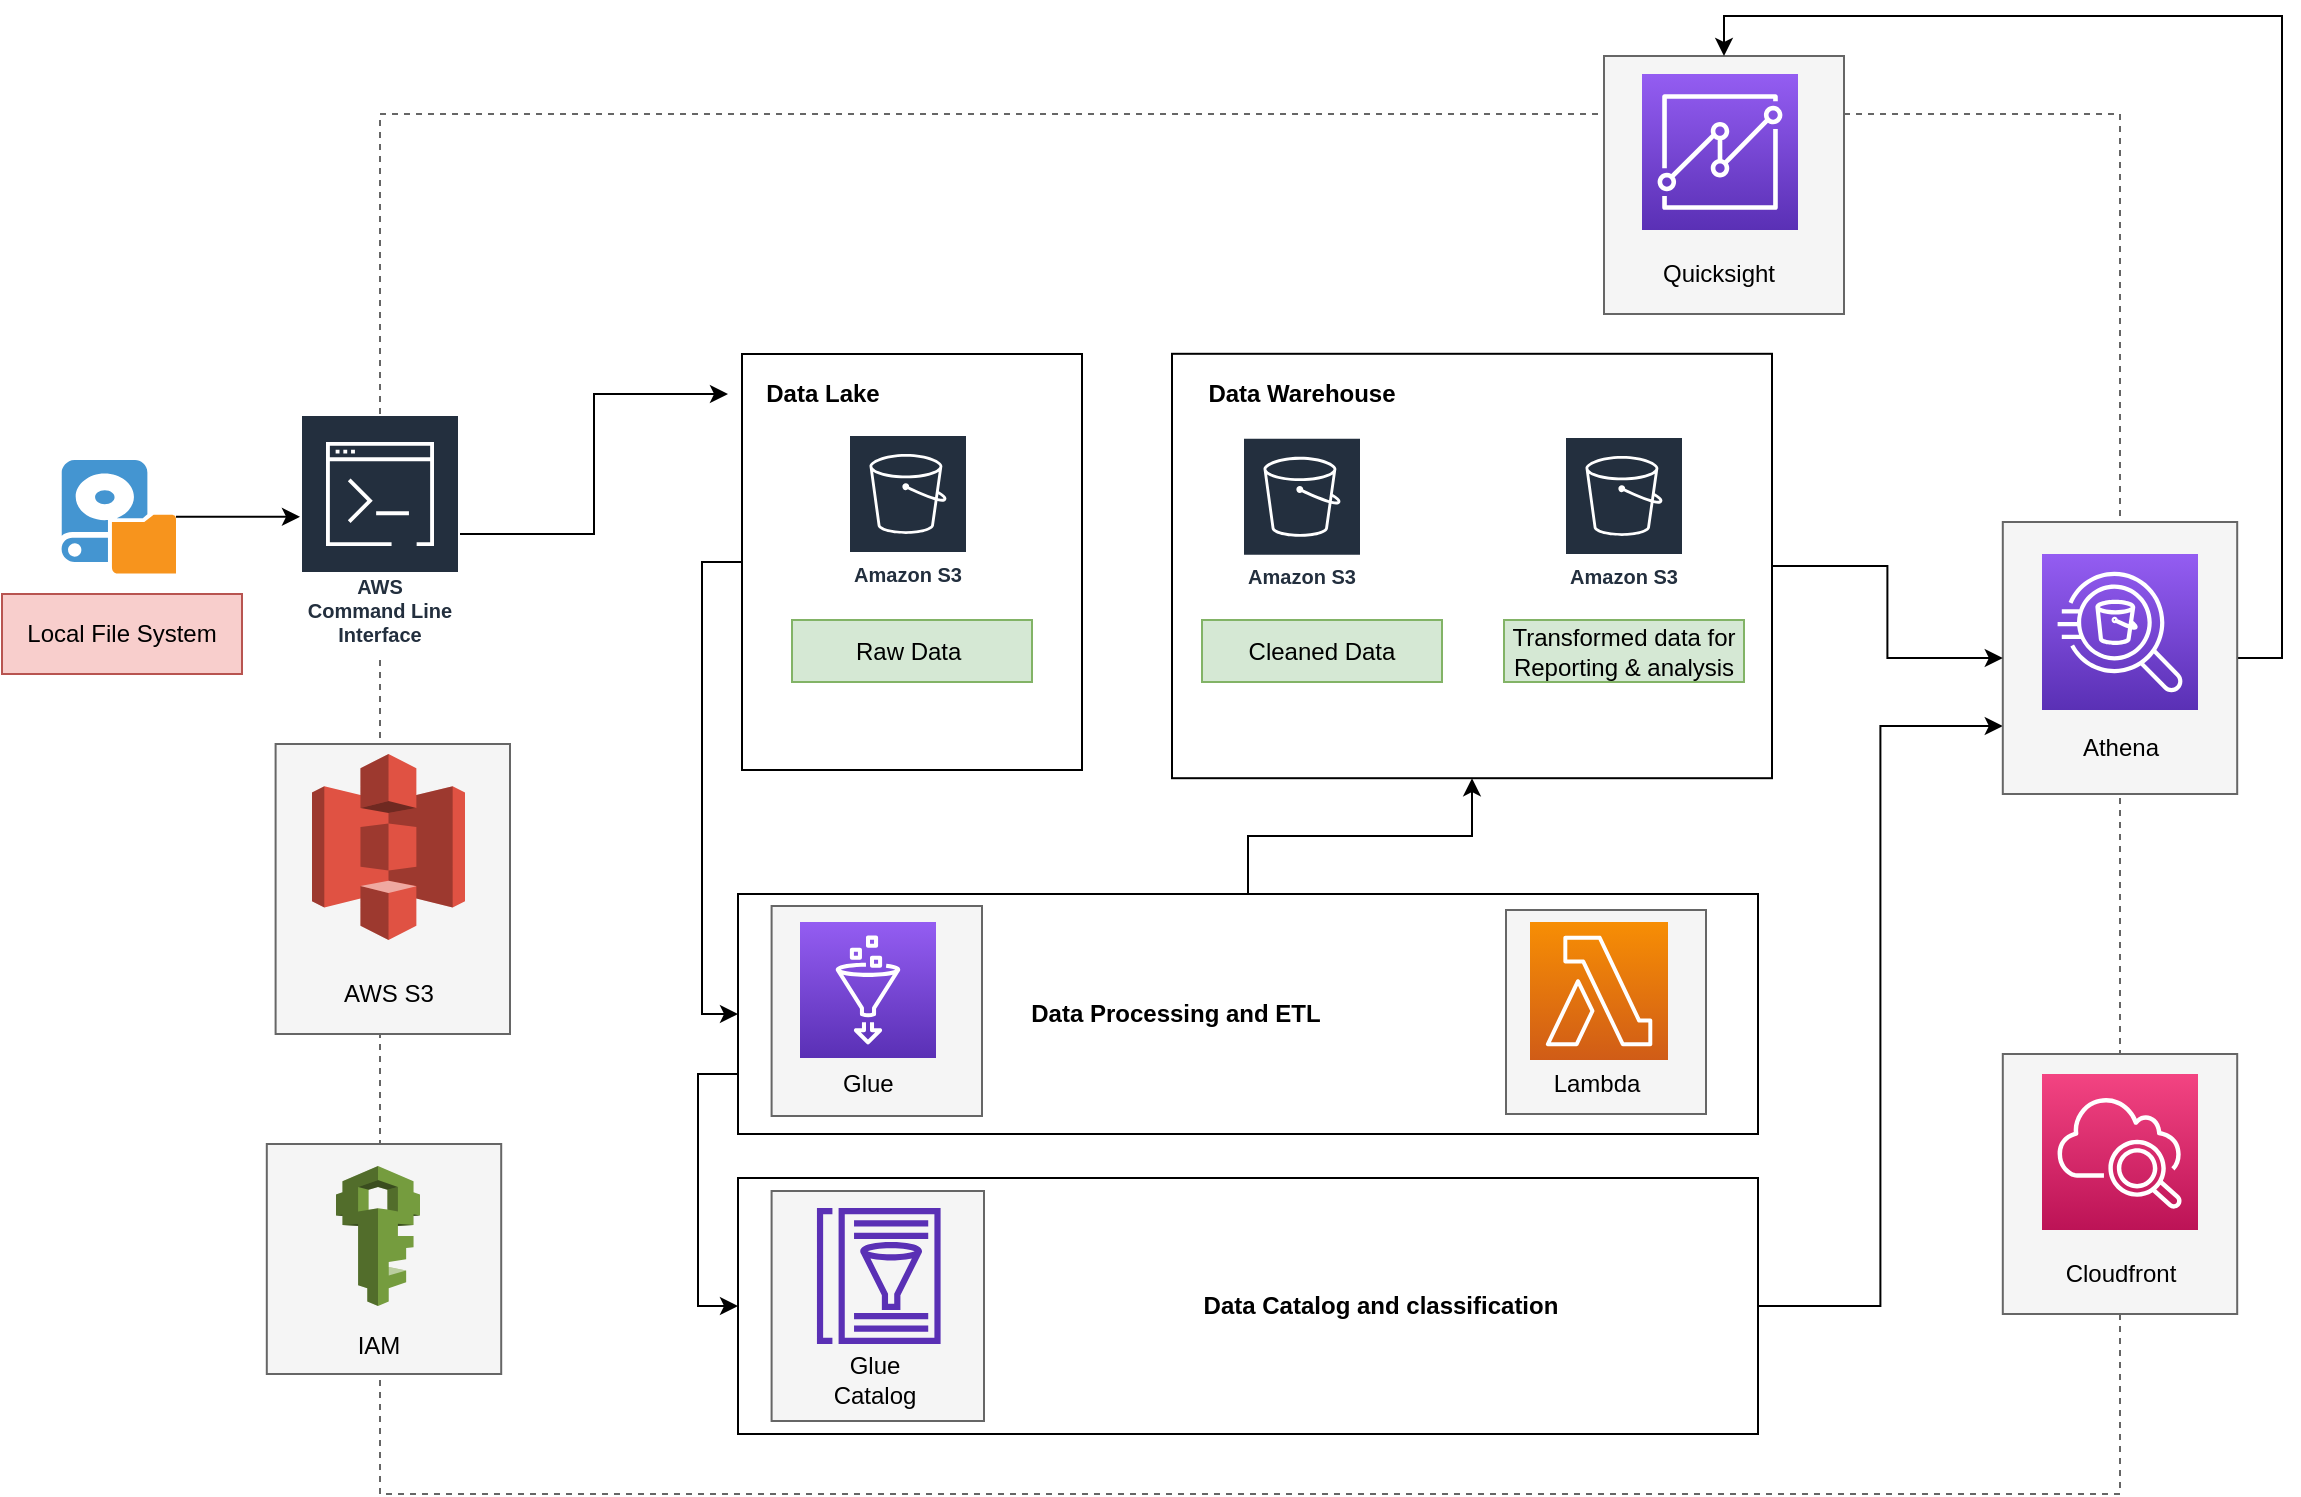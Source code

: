 <mxfile version="13.9.9" type="device"><diagram id="h0YS4HRQpFQyiN4i2Pev" name="Page-1"><mxGraphModel dx="1303" dy="1992" grid="1" gridSize="10" guides="1" tooltips="1" connect="1" arrows="1" fold="1" page="1" pageScale="1" pageWidth="850" pageHeight="1100" math="0" shadow="0"><root><mxCell id="0"/><mxCell id="1" parent="0"/><mxCell id="3o-5XcV0Ft2fc2JGAXQ4-2" value="" style="rounded=0;whiteSpace=wrap;html=1;dashed=1;strokeColor=#666666;fontColor=#333333;fillColor=none;" vertex="1" parent="1"><mxGeometry x="199" y="40" width="870" height="690" as="geometry"/></mxCell><mxCell id="3o-5XcV0Ft2fc2JGAXQ4-11" value="" style="rounded=0;whiteSpace=wrap;html=1;fillColor=none;" vertex="1" parent="1"><mxGeometry x="378" y="430" width="510" height="120" as="geometry"/></mxCell><mxCell id="3o-5XcV0Ft2fc2JGAXQ4-70" value="" style="edgeStyle=orthogonalEdgeStyle;rounded=0;orthogonalLoop=1;jettySize=auto;html=1;fontFamily=Helvetica;entryX=0;entryY=0.75;entryDx=0;entryDy=0;" edge="1" parent="1" source="3o-5XcV0Ft2fc2JGAXQ4-12" target="3o-5XcV0Ft2fc2JGAXQ4-49"><mxGeometry relative="1" as="geometry"/></mxCell><mxCell id="3o-5XcV0Ft2fc2JGAXQ4-12" value="" style="rounded=0;whiteSpace=wrap;html=1;fillColor=none;" vertex="1" parent="1"><mxGeometry x="378" y="572" width="510" height="128" as="geometry"/></mxCell><mxCell id="3o-5XcV0Ft2fc2JGAXQ4-59" value="" style="rounded=0;whiteSpace=wrap;html=1;fillColor=#f5f5f5;fontFamily=Helvetica;strokeColor=#666666;fontColor=#333333;" vertex="1" parent="1"><mxGeometry x="394.8" y="578.5" width="106.2" height="115" as="geometry"/></mxCell><mxCell id="3o-5XcV0Ft2fc2JGAXQ4-61" value="" style="rounded=0;whiteSpace=wrap;html=1;fillColor=#f5f5f5;fontFamily=Helvetica;strokeColor=#666666;fontColor=#333333;" vertex="1" parent="1"><mxGeometry x="762" y="438" width="100" height="102" as="geometry"/></mxCell><mxCell id="3o-5XcV0Ft2fc2JGAXQ4-60" value="" style="rounded=0;whiteSpace=wrap;html=1;fillColor=#f5f5f5;fontFamily=Helvetica;strokeColor=#666666;fontColor=#333333;" vertex="1" parent="1"><mxGeometry x="394.8" y="436" width="105.2" height="105" as="geometry"/></mxCell><mxCell id="3o-5XcV0Ft2fc2JGAXQ4-53" value="" style="rounded=0;whiteSpace=wrap;html=1;fillColor=#f5f5f5;fontFamily=Helvetica;strokeColor=#666666;fontColor=#333333;" vertex="1" parent="1"><mxGeometry x="811" y="11" width="120" height="129" as="geometry"/></mxCell><mxCell id="3o-5XcV0Ft2fc2JGAXQ4-50" value="" style="rounded=0;whiteSpace=wrap;html=1;fillColor=#f5f5f5;fontFamily=Helvetica;strokeColor=#666666;fontColor=#333333;" vertex="1" parent="1"><mxGeometry x="1010.4" y="510" width="117.2" height="130" as="geometry"/></mxCell><mxCell id="3o-5XcV0Ft2fc2JGAXQ4-55" style="edgeStyle=orthogonalEdgeStyle;rounded=0;orthogonalLoop=1;jettySize=auto;html=1;fontFamily=Helvetica;entryX=0.5;entryY=0;entryDx=0;entryDy=0;" edge="1" parent="1" source="3o-5XcV0Ft2fc2JGAXQ4-49" target="3o-5XcV0Ft2fc2JGAXQ4-53"><mxGeometry relative="1" as="geometry"><mxPoint x="1220" y="-150" as="targetPoint"/><Array as="points"><mxPoint x="1150" y="312"/><mxPoint x="1150" y="-9"/><mxPoint x="871" y="-9"/></Array></mxGeometry></mxCell><mxCell id="3o-5XcV0Ft2fc2JGAXQ4-49" value="" style="rounded=0;whiteSpace=wrap;html=1;fillColor=#f5f5f5;fontFamily=Helvetica;strokeColor=#666666;fontColor=#333333;" vertex="1" parent="1"><mxGeometry x="1010.4" y="244" width="117.2" height="136" as="geometry"/></mxCell><mxCell id="3o-5XcV0Ft2fc2JGAXQ4-47" value="" style="rounded=0;whiteSpace=wrap;html=1;fillColor=#f5f5f5;fontFamily=Helvetica;strokeColor=#666666;fontColor=#333333;" vertex="1" parent="1"><mxGeometry x="142.4" y="555" width="117.2" height="115" as="geometry"/></mxCell><mxCell id="3o-5XcV0Ft2fc2JGAXQ4-42" value="" style="rounded=0;whiteSpace=wrap;html=1;fillColor=#f5f5f5;fontFamily=Helvetica;strokeColor=#666666;fontColor=#333333;" vertex="1" parent="1"><mxGeometry x="146.8" y="355" width="117.2" height="145" as="geometry"/></mxCell><mxCell id="3o-5XcV0Ft2fc2JGAXQ4-8" value="" style="outlineConnect=0;dashed=0;verticalLabelPosition=bottom;verticalAlign=top;align=center;html=1;shape=mxgraph.aws3.s3;fillColor=#E05243;gradientColor=none;" vertex="1" parent="1"><mxGeometry x="165" y="360" width="76.5" height="93" as="geometry"/></mxCell><mxCell id="3o-5XcV0Ft2fc2JGAXQ4-27" value="" style="edgeStyle=orthogonalEdgeStyle;rounded=0;orthogonalLoop=1;jettySize=auto;html=1;fontFamily=Helvetica;" edge="1" parent="1" source="3o-5XcV0Ft2fc2JGAXQ4-3" target="3o-5XcV0Ft2fc2JGAXQ4-6"><mxGeometry relative="1" as="geometry"><Array as="points"><mxPoint x="150" y="241"/><mxPoint x="150" y="241"/></Array></mxGeometry></mxCell><mxCell id="3o-5XcV0Ft2fc2JGAXQ4-3" value="" style="shadow=0;dashed=0;html=1;strokeColor=none;fillColor=#4495D1;labelPosition=center;verticalLabelPosition=bottom;verticalAlign=top;align=center;outlineConnect=0;shape=mxgraph.veeam.local_disk;" vertex="1" parent="1"><mxGeometry x="39.8" y="213" width="57.2" height="56.8" as="geometry"/></mxCell><mxCell id="3o-5XcV0Ft2fc2JGAXQ4-35" value="" style="edgeStyle=orthogonalEdgeStyle;rounded=0;orthogonalLoop=1;jettySize=auto;html=1;fontFamily=Helvetica;" edge="1" parent="1" source="3o-5XcV0Ft2fc2JGAXQ4-6" target="3o-5XcV0Ft2fc2JGAXQ4-28"><mxGeometry relative="1" as="geometry"/></mxCell><mxCell id="3o-5XcV0Ft2fc2JGAXQ4-6" value="AWS&#10;Command Line Interface" style="outlineConnect=0;fontColor=#232F3E;gradientColor=none;strokeColor=#ffffff;fillColor=#232F3E;dashed=0;verticalLabelPosition=middle;verticalAlign=bottom;align=center;html=1;whiteSpace=wrap;fontSize=10;fontStyle=1;spacing=3;shape=mxgraph.aws4.productIcon;prIcon=mxgraph.aws4.command_line_interface;" vertex="1" parent="1"><mxGeometry x="159" y="190" width="80" height="120" as="geometry"/></mxCell><mxCell id="3o-5XcV0Ft2fc2JGAXQ4-7" value="" style="outlineConnect=0;dashed=0;verticalLabelPosition=bottom;verticalAlign=top;align=center;html=1;shape=mxgraph.aws3.iam;fillColor=#759C3E;gradientColor=none;" vertex="1" parent="1"><mxGeometry x="177" y="566" width="42" height="70" as="geometry"/></mxCell><mxCell id="3o-5XcV0Ft2fc2JGAXQ4-38" style="edgeStyle=orthogonalEdgeStyle;rounded=0;orthogonalLoop=1;jettySize=auto;html=1;exitX=0;exitY=0.5;exitDx=0;exitDy=0;entryX=0;entryY=0.5;entryDx=0;entryDy=0;fontFamily=Helvetica;" edge="1" parent="1" source="3o-5XcV0Ft2fc2JGAXQ4-10" target="3o-5XcV0Ft2fc2JGAXQ4-11"><mxGeometry relative="1" as="geometry"/></mxCell><mxCell id="3o-5XcV0Ft2fc2JGAXQ4-10" value="" style="rounded=0;whiteSpace=wrap;html=1;fillColor=none;" vertex="1" parent="1"><mxGeometry x="380" y="160" width="170" height="208" as="geometry"/></mxCell><mxCell id="3o-5XcV0Ft2fc2JGAXQ4-39" style="edgeStyle=orthogonalEdgeStyle;rounded=0;orthogonalLoop=1;jettySize=auto;html=1;exitX=0;exitY=0.75;exitDx=0;exitDy=0;entryX=0;entryY=0.5;entryDx=0;entryDy=0;fontFamily=Helvetica;" edge="1" parent="1" source="3o-5XcV0Ft2fc2JGAXQ4-11" target="3o-5XcV0Ft2fc2JGAXQ4-12"><mxGeometry relative="1" as="geometry"/></mxCell><mxCell id="3o-5XcV0Ft2fc2JGAXQ4-58" value="" style="edgeStyle=orthogonalEdgeStyle;rounded=0;orthogonalLoop=1;jettySize=auto;html=1;fontFamily=Helvetica;" edge="1" parent="1" source="3o-5XcV0Ft2fc2JGAXQ4-11" target="3o-5XcV0Ft2fc2JGAXQ4-22"><mxGeometry relative="1" as="geometry"/></mxCell><mxCell id="3o-5XcV0Ft2fc2JGAXQ4-13" value="Amazon S3" style="outlineConnect=0;fontColor=#232F3E;gradientColor=none;strokeColor=#ffffff;fillColor=#232F3E;dashed=0;verticalLabelPosition=middle;verticalAlign=bottom;align=center;html=1;whiteSpace=wrap;fontSize=10;fontStyle=1;spacing=3;shape=mxgraph.aws4.productIcon;prIcon=mxgraph.aws4.s3;" vertex="1" parent="1"><mxGeometry x="433" y="200" width="60" height="80" as="geometry"/></mxCell><mxCell id="3o-5XcV0Ft2fc2JGAXQ4-14" value="Amazon S3" style="outlineConnect=0;fontColor=#232F3E;gradientColor=none;strokeColor=#ffffff;fillColor=#232F3E;dashed=0;verticalLabelPosition=middle;verticalAlign=bottom;align=center;html=1;whiteSpace=wrap;fontSize=10;fontStyle=1;spacing=3;shape=mxgraph.aws4.productIcon;prIcon=mxgraph.aws4.s3;" vertex="1" parent="1"><mxGeometry x="791" y="201" width="60" height="80" as="geometry"/></mxCell><mxCell id="3o-5XcV0Ft2fc2JGAXQ4-15" value="Amazon S3" style="outlineConnect=0;fontColor=#232F3E;gradientColor=none;strokeColor=#ffffff;fillColor=#232F3E;dashed=0;verticalLabelPosition=middle;verticalAlign=bottom;align=center;html=1;whiteSpace=wrap;fontSize=10;fontStyle=1;spacing=3;shape=mxgraph.aws4.productIcon;prIcon=mxgraph.aws4.s3;" vertex="1" parent="1"><mxGeometry x="630" y="201.4" width="60" height="80" as="geometry"/></mxCell><mxCell id="3o-5XcV0Ft2fc2JGAXQ4-16" value="" style="outlineConnect=0;fontColor=#232F3E;gradientColor=#945DF2;gradientDirection=north;fillColor=#5A30B5;strokeColor=#ffffff;dashed=0;verticalLabelPosition=bottom;verticalAlign=top;align=center;html=1;fontSize=12;fontStyle=0;aspect=fixed;shape=mxgraph.aws4.resourceIcon;resIcon=mxgraph.aws4.quicksight;" vertex="1" parent="1"><mxGeometry x="830" y="20" width="78" height="78" as="geometry"/></mxCell><mxCell id="3o-5XcV0Ft2fc2JGAXQ4-17" value="" style="outlineConnect=0;fontColor=#232F3E;gradientColor=#945DF2;gradientDirection=north;fillColor=#5A30B5;strokeColor=#ffffff;dashed=0;verticalLabelPosition=bottom;verticalAlign=top;align=center;html=1;fontSize=12;fontStyle=0;aspect=fixed;shape=mxgraph.aws4.resourceIcon;resIcon=mxgraph.aws4.athena;" vertex="1" parent="1"><mxGeometry x="1030" y="260" width="78" height="78" as="geometry"/></mxCell><mxCell id="3o-5XcV0Ft2fc2JGAXQ4-18" value="" style="outlineConnect=0;fontColor=#232F3E;gradientColor=#F34482;gradientDirection=north;fillColor=#BC1356;strokeColor=#ffffff;dashed=0;verticalLabelPosition=bottom;verticalAlign=top;align=center;html=1;fontSize=12;fontStyle=0;aspect=fixed;shape=mxgraph.aws4.resourceIcon;resIcon=mxgraph.aws4.cloudwatch_2;" vertex="1" parent="1"><mxGeometry x="1030" y="520" width="78" height="78" as="geometry"/></mxCell><mxCell id="3o-5XcV0Ft2fc2JGAXQ4-19" value="" style="outlineConnect=0;fontColor=#232F3E;gradientColor=none;fillColor=#5A30B5;strokeColor=none;dashed=0;verticalLabelPosition=bottom;verticalAlign=top;align=center;html=1;fontSize=12;fontStyle=0;aspect=fixed;pointerEvents=1;shape=mxgraph.aws4.glue_data_catalog;" vertex="1" parent="1"><mxGeometry x="417" y="587" width="62.77" height="68" as="geometry"/></mxCell><mxCell id="3o-5XcV0Ft2fc2JGAXQ4-20" value="" style="outlineConnect=0;fontColor=#232F3E;gradientColor=#945DF2;gradientDirection=north;fillColor=#5A30B5;strokeColor=#ffffff;dashed=0;verticalLabelPosition=bottom;verticalAlign=top;align=center;html=1;fontSize=12;fontStyle=0;aspect=fixed;shape=mxgraph.aws4.resourceIcon;resIcon=mxgraph.aws4.glue;" vertex="1" parent="1"><mxGeometry x="409" y="444" width="68" height="68" as="geometry"/></mxCell><mxCell id="3o-5XcV0Ft2fc2JGAXQ4-21" value="" style="outlineConnect=0;fontColor=#232F3E;gradientColor=#F78E04;gradientDirection=north;fillColor=#D05C17;strokeColor=#ffffff;dashed=0;verticalLabelPosition=bottom;verticalAlign=top;align=center;html=1;fontSize=12;fontStyle=0;aspect=fixed;shape=mxgraph.aws4.resourceIcon;resIcon=mxgraph.aws4.lambda;" vertex="1" parent="1"><mxGeometry x="774" y="444" width="69" height="69" as="geometry"/></mxCell><mxCell id="3o-5XcV0Ft2fc2JGAXQ4-69" value="" style="edgeStyle=orthogonalEdgeStyle;rounded=0;orthogonalLoop=1;jettySize=auto;html=1;fontFamily=Helvetica;entryX=0;entryY=0.5;entryDx=0;entryDy=0;" edge="1" parent="1" source="3o-5XcV0Ft2fc2JGAXQ4-22" target="3o-5XcV0Ft2fc2JGAXQ4-49"><mxGeometry relative="1" as="geometry"/></mxCell><mxCell id="3o-5XcV0Ft2fc2JGAXQ4-22" value="" style="rounded=0;whiteSpace=wrap;html=1;fillColor=none;" vertex="1" parent="1"><mxGeometry x="595" y="159.9" width="300" height="212.2" as="geometry"/></mxCell><mxCell id="3o-5XcV0Ft2fc2JGAXQ4-24" value="Raw Data&amp;nbsp;" style="rounded=0;whiteSpace=wrap;html=1;fillColor=#d5e8d4;strokeColor=#82b366;" vertex="1" parent="1"><mxGeometry x="405" y="293" width="120" height="31" as="geometry"/></mxCell><mxCell id="3o-5XcV0Ft2fc2JGAXQ4-26" value="Local File System" style="rounded=0;whiteSpace=wrap;html=1;fillColor=#f8cecc;strokeColor=#b85450;fontFamily=Helvetica;" vertex="1" parent="1"><mxGeometry x="10" y="280" width="120" height="40" as="geometry"/></mxCell><mxCell id="3o-5XcV0Ft2fc2JGAXQ4-28" value="Data Lake" style="text;html=1;strokeColor=none;fillColor=none;align=center;verticalAlign=middle;whiteSpace=wrap;rounded=0;fontFamily=Helvetica;fontStyle=1" vertex="1" parent="1"><mxGeometry x="373" y="170" width="95" height="20" as="geometry"/></mxCell><mxCell id="3o-5XcV0Ft2fc2JGAXQ4-30" value="Data Warehouse" style="text;html=1;strokeColor=none;fillColor=none;align=center;verticalAlign=middle;whiteSpace=wrap;rounded=0;fontFamily=Helvetica;fontStyle=1" vertex="1" parent="1"><mxGeometry x="600" y="170" width="120" height="20" as="geometry"/></mxCell><mxCell id="3o-5XcV0Ft2fc2JGAXQ4-32" value="Cleaned Data" style="rounded=0;whiteSpace=wrap;html=1;fillColor=#d5e8d4;strokeColor=#82b366;" vertex="1" parent="1"><mxGeometry x="610" y="293" width="120" height="31" as="geometry"/></mxCell><mxCell id="3o-5XcV0Ft2fc2JGAXQ4-33" value="Transformed data for Reporting &amp;amp; analysis" style="rounded=0;whiteSpace=wrap;html=1;fillColor=#d5e8d4;strokeColor=#82b366;" vertex="1" parent="1"><mxGeometry x="761" y="293" width="120" height="31" as="geometry"/></mxCell><mxCell id="3o-5XcV0Ft2fc2JGAXQ4-41" value="Data Catalog and classification" style="text;html=1;strokeColor=none;fillColor=none;align=center;verticalAlign=middle;whiteSpace=wrap;rounded=0;fontFamily=Helvetica;fontStyle=1" vertex="1" parent="1"><mxGeometry x="542" y="626" width="315" height="20" as="geometry"/></mxCell><mxCell id="3o-5XcV0Ft2fc2JGAXQ4-43" value="AWS S3" style="text;html=1;strokeColor=none;fillColor=none;align=center;verticalAlign=middle;whiteSpace=wrap;rounded=0;fontFamily=Helvetica;" vertex="1" parent="1"><mxGeometry x="177" y="470" width="53" height="20" as="geometry"/></mxCell><mxCell id="3o-5XcV0Ft2fc2JGAXQ4-48" value="IAM" style="text;html=1;strokeColor=none;fillColor=none;align=center;verticalAlign=middle;whiteSpace=wrap;rounded=0;fontFamily=Helvetica;" vertex="1" parent="1"><mxGeometry x="171.5" y="646" width="53" height="20" as="geometry"/></mxCell><mxCell id="3o-5XcV0Ft2fc2JGAXQ4-51" value="Athena" style="text;html=1;strokeColor=none;fillColor=none;align=center;verticalAlign=middle;whiteSpace=wrap;rounded=0;fontFamily=Helvetica;" vertex="1" parent="1"><mxGeometry x="1042.5" y="347" width="53" height="20" as="geometry"/></mxCell><mxCell id="3o-5XcV0Ft2fc2JGAXQ4-52" value="Cloudfront" style="text;html=1;strokeColor=none;fillColor=none;align=center;verticalAlign=middle;whiteSpace=wrap;rounded=0;fontFamily=Helvetica;" vertex="1" parent="1"><mxGeometry x="1042.5" y="610" width="53" height="20" as="geometry"/></mxCell><mxCell id="3o-5XcV0Ft2fc2JGAXQ4-54" value="Quicksight" style="text;html=1;strokeColor=none;fillColor=none;align=center;verticalAlign=middle;whiteSpace=wrap;rounded=0;fontFamily=Helvetica;" vertex="1" parent="1"><mxGeometry x="842" y="110" width="53" height="20" as="geometry"/></mxCell><mxCell id="3o-5XcV0Ft2fc2JGAXQ4-56" value="Data Processing and ETL" style="text;html=1;strokeColor=none;fillColor=none;align=center;verticalAlign=middle;whiteSpace=wrap;rounded=0;fontFamily=Helvetica;fontStyle=1" vertex="1" parent="1"><mxGeometry x="501" y="470" width="192" height="40" as="geometry"/></mxCell><mxCell id="3o-5XcV0Ft2fc2JGAXQ4-62" value="&amp;nbsp;Glue" style="text;html=1;strokeColor=none;fillColor=none;align=center;verticalAlign=middle;whiteSpace=wrap;rounded=0;fontFamily=Helvetica;" vertex="1" parent="1"><mxGeometry x="414.89" y="515" width="53" height="20" as="geometry"/></mxCell><mxCell id="3o-5XcV0Ft2fc2JGAXQ4-64" value="Lambda" style="text;html=1;strokeColor=none;fillColor=none;align=center;verticalAlign=middle;whiteSpace=wrap;rounded=0;fontFamily=Helvetica;" vertex="1" parent="1"><mxGeometry x="781" y="515" width="53" height="20" as="geometry"/></mxCell><mxCell id="3o-5XcV0Ft2fc2JGAXQ4-67" value="Glue Catalog" style="text;html=1;strokeColor=none;fillColor=none;align=center;verticalAlign=middle;whiteSpace=wrap;rounded=0;fontFamily=Helvetica;" vertex="1" parent="1"><mxGeometry x="420" y="663" width="53" height="20" as="geometry"/></mxCell></root></mxGraphModel></diagram></mxfile>